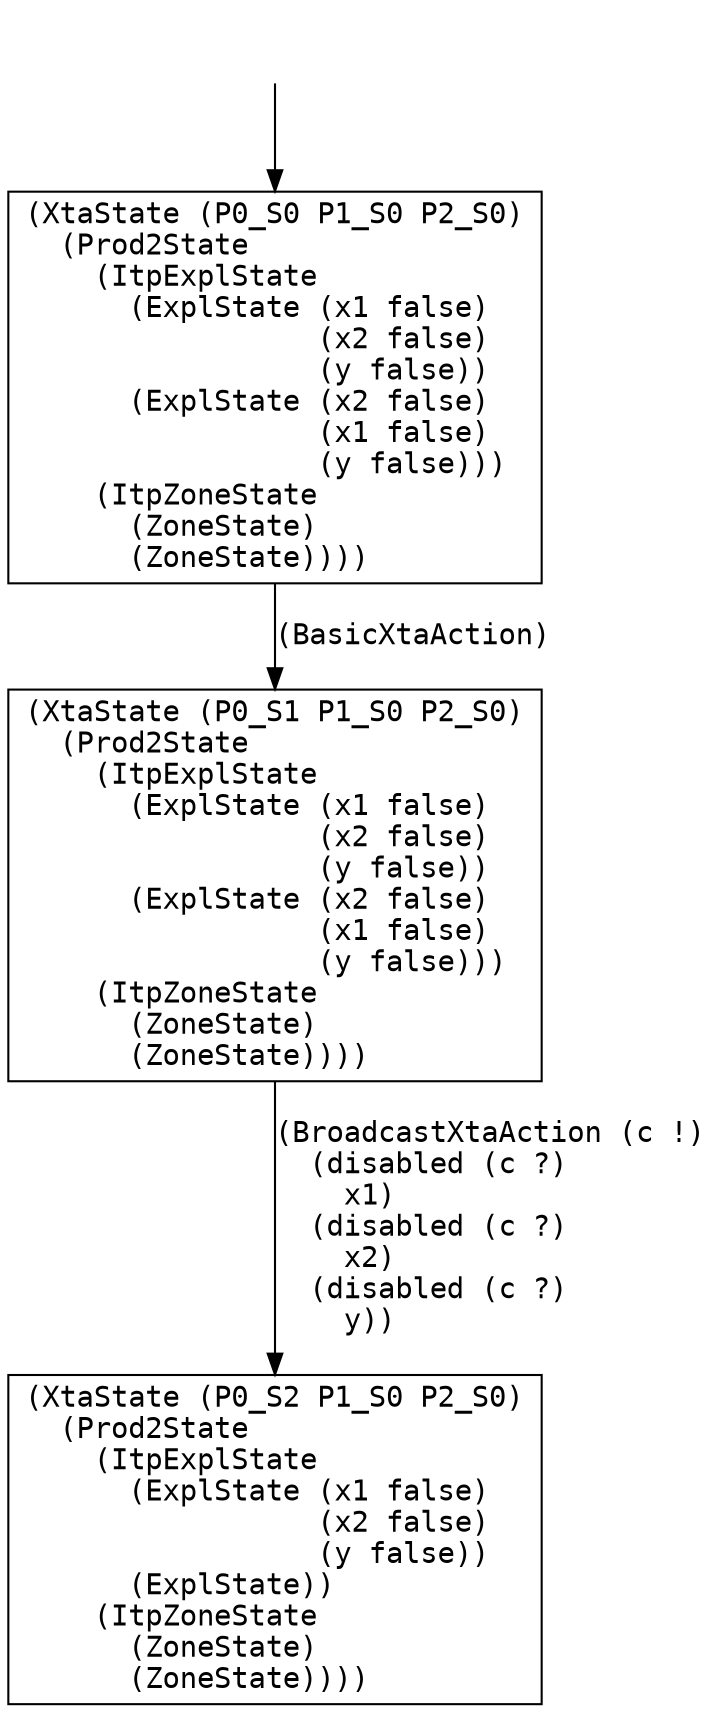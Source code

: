 digraph arg {
	label="";
		node_0 [label="(XtaState (P0_S0 P1_S0 P2_S0)\l  (Prod2State\l    (ItpExplState\l      (ExplState (x1 false)\l                 (x2 false)\l                 (y false))\l      (ExplState (x2 false)\l                 (x1 false)\l                 (y false)))\l    (ItpZoneState\l      (ZoneState)\l      (ZoneState))))\l",style="solid,filled",fontname="courier",fillcolor="#FFFFFF",color="#000000",shape=rectangle];
		node_1 [label="(XtaState (P0_S1 P1_S0 P2_S0)\l  (Prod2State\l    (ItpExplState\l      (ExplState (x1 false)\l                 (x2 false)\l                 (y false))\l      (ExplState (x2 false)\l                 (x1 false)\l                 (y false)))\l    (ItpZoneState\l      (ZoneState)\l      (ZoneState))))\l",style="solid,filled",fontname="courier",fillcolor="#FFFFFF",color="#000000",shape=rectangle];
		node_2 [label="(XtaState (P0_S2 P1_S0 P2_S0)\l  (Prod2State\l    (ItpExplState\l      (ExplState (x1 false)\l                 (x2 false)\l                 (y false))\l      (ExplState))\l    (ItpZoneState\l      (ZoneState)\l      (ZoneState))))\l",style="solid,filled",fontname="courier",fillcolor="#FFFFFF",color="#000000",shape=rectangle];
		phantom_init0 [label="\n",style="solid,filled",fillcolor="#FFFFFF",color="#FFFFFF",shape=ellipse];
	node_0 -> node_1 [label="(BasicXtaAction)\l",color="#000000",style=solid,fontname="courier"];
	node_1 -> node_2 [label="(BroadcastXtaAction (c !)\l  (disabled (c ?)\l    x1)\l  (disabled (c ?)\l    x2)\l  (disabled (c ?)\l    y))\l",color="#000000",style=solid,fontname="courier"];
	phantom_init0 -> node_0 [label="\n",color="#000000",style=solid];
}